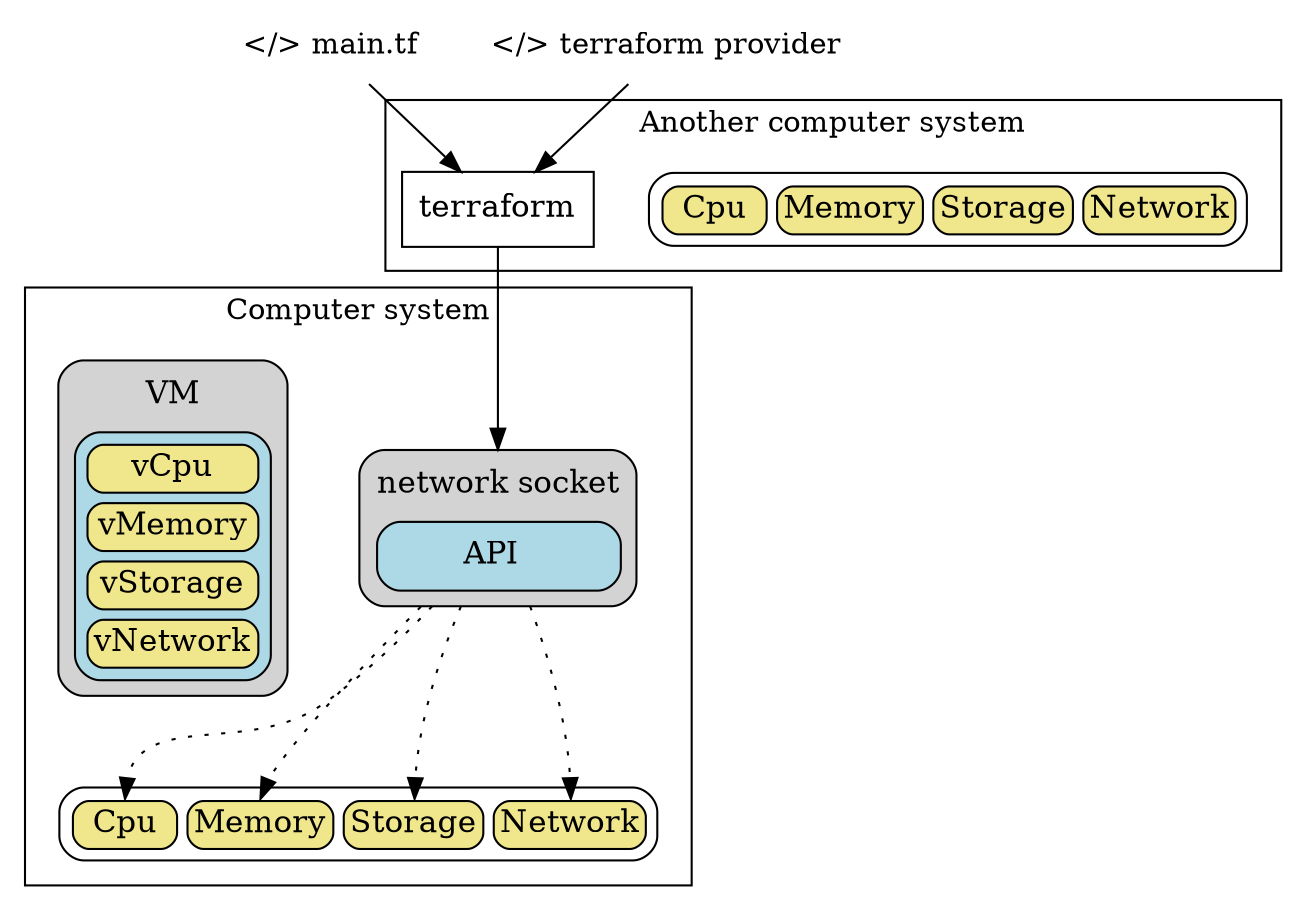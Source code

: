 digraph G {
  "</> main.tf" [shape="plaintext"];
  "</> terraform provider" [shape="plaintext"];

  subgraph A {
    cluster=true
    label="Computer system"
    node [label="\N", fontsize=15, shape=plaintext];
    atbl [label=<
      <TABLE BGCOLOR="lightgray" STYLE="ROUNDED" CELLSPACING="5" WIDTH="50" PORT="a1">
        <TR><TD BORDER="0" >network socket</TD></TR>
        <TR> 
          <TD  BORDER="0">
            <TABLE BGCOLOR="lightblue" STYLE="ROUNDED" CELLSPACING="5" WIDTH="50"  PORT="a2">
              <TR><TD BORDER="0" PORT="a1">API</TD></TR> 
            </TABLE>
          </TD>
        </TR>
      </TABLE>
    >, ];

    btbl [label=<
      <TABLE STYLE="ROUNDED" CELLSPACING="5" WIDTH="50" PORT="a1">
        <TR>
          <TD BGCOLOR="khaki" STYLE="ROUNDED" PORT="l1" WIDTH="50">Cpu</TD>
          <TD BGCOLOR="khaki" STYLE="ROUNDED" PORT="l2" WIDTH="50">Memory</TD>
          <TD BGCOLOR="khaki" STYLE="ROUNDED" PORT="l3" WIDTH="50">Storage</TD>
          <TD BGCOLOR="khaki" STYLE="ROUNDED" PORT="l4" WIDTH="50">Network</TD>
        </TR> 
      </TABLE>
    >, ];

    ctbl [label=<
      <TABLE BGCOLOR="lightgray" STYLE="ROUNDED" CELLSPACING="5" WIDTH="50" PORT="a1">
        <TR><TD BORDER="0" >VM</TD></TR>
        <TR> 
          <TD BORDER="0">
            <TABLE BGCOLOR="lightblue" STYLE="ROUNDED" CELLSPACING="5" WIDTH="50"  PORT="a2">
              <TR><TD BGCOLOR="khaki" STYLE="ROUNDED" PORT="l1" WIDTH="50">vCpu</TD></TR> 
              <TR><TD BGCOLOR="khaki" STYLE="ROUNDED" PORT="l2" WIDTH="50">vMemory</TD></TR> 
              <TR><TD BGCOLOR="khaki" STYLE="ROUNDED" PORT="l3" WIDTH="50">vStorage</TD></TR> 
              <TR><TD BGCOLOR="khaki" STYLE="ROUNDED" PORT="l4" WIDTH="50">vNetwork</TD></TR> 
            </TABLE>
          </TD>
        </TR>
      </TABLE>
    >, ];
  };
  subgraph B {
    cluster=true
    label="Another computer system"
    node [label="\N", fontsize=15, shape=plaintext];
    ztbl [label=<
      <TABLE STYLE="ROUNDED" CELLSPACING="5" WIDTH="50" PORT="a1">
        <TR>
          <TD BGCOLOR="khaki" STYLE="ROUNDED" PORT="l1" WIDTH="50">Cpu</TD>
          <TD BGCOLOR="khaki" STYLE="ROUNDED" PORT="l2" WIDTH="50">Memory</TD>
          <TD BGCOLOR="khaki" STYLE="ROUNDED" PORT="l3" WIDTH="50">Storage</TD>
          <TD BGCOLOR="khaki" STYLE="ROUNDED" PORT="l4" WIDTH="50">Network</TD>
        </TR> 
      </TABLE>
    >, ];

    terraform [shape="box"];
  };

  "</> main.tf" -> terraform;
  "</> terraform provider" -> terraform;
  terraform->atbl:a1; 
  atbl:a1->btbl:l1[style="dotted"];
  atbl:a1->btbl:l2[style="dotted"];
  atbl:a1->btbl:l3[style="dotted"];
  atbl:a1->btbl:l4[style="dotted"];
}
